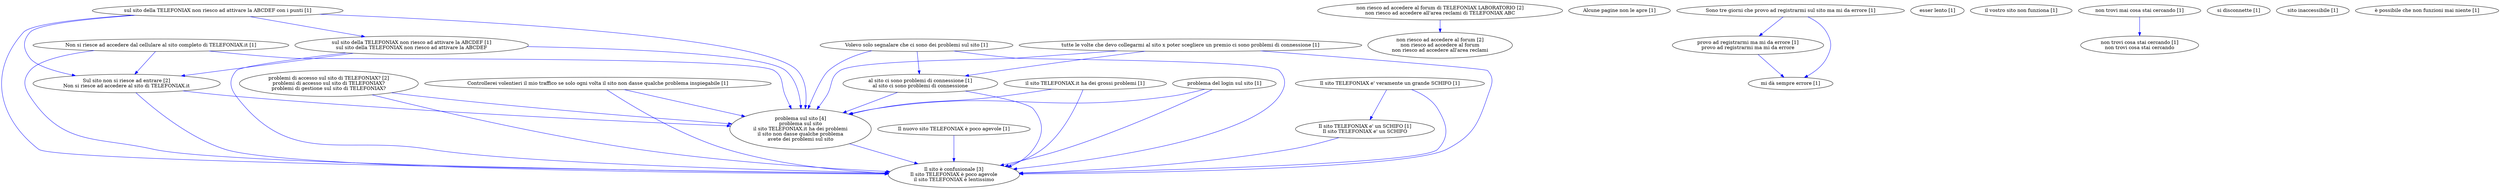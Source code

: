 digraph collapsedGraph {
"problema sul sito [4]\nproblema sul sito\nil sito TELEFONIAX.it ha dei problemi\nil sito non dasse qualche problema\navete dei problemi sul sito""Il sito è confusionale [3]\nIl sito TELEFONIAX è poco agevole\nil sito TELEFONIAX è lentissimo""problemi di accesso sul sito di TELEFONIAX? [2]\nproblemi di accesso sul sito di TELEFONIAX?\nproblemi di gestione sul sito di TELEFONIAX?""Sul sito non si riesce ad entrare [2]\nNon si riesce ad accedere al sito di TELEFONIAX.it""non riesco ad accedere al forum di TELEFONIAX LABORATORIO [2]\nnon riesco ad accedere all'area reclami di TELEFONIAX ABC""non riesco ad accedere al forum [2]\nnon riesco ad accedere al forum\nnon riesco ad accedere all'area reclami""Alcune pagine non le apre [1]""Controllerei volentieri il mio traffico se solo ogni volta il sito non dasse qualche problema inspiegabile [1]""Il nuovo sito TELEFONIAX è poco agevole [1]""Il sito TELEFONIAX e' un SCHIFO [1]\nIl sito TELEFONIAX e' un SCHIFO""Il sito TELEFONIAX e' veramente un grande SCHIFO [1]""Non si riesce ad accedere dal cellulare al sito completo di TELEFONIAX.it [1]""provo ad registrarmi ma mi da errore [1]\nprovo ad registrarmi ma mi da errore""Sono tre giorni che provo ad registrarmi sul sito ma mi da errore [1]""Volevo solo segnalare che ci sono dei problemi sul sito [1]""esser lento [1]""il sito TELEFONIAX.it ha dei grossi problemi [1]""il vostro sito non funziona [1]""mi dà sempre errore [1]""non trovi cosa stai cercando [1]\nnon trovi cosa stai cercando""non trovi mai cosa stai cercando [1]""problema del login sul sito [1]""si disconnette [1]""sito inaccessibile [1]""sul sito della TELEFONIAX non riesco ad attivare la ABCDEF [1]\nsul sito della TELEFONIAX non riesco ad attivare la ABCDEF""sul sito della TELEFONIAX non riesco ad attivare la ABCDEF con i punti [1]""al sito ci sono problemi di connessione [1]\nal sito ci sono problemi di connessione""tutte le volte che devo collegarmi al sito x poter scegliere un premio ci sono problemi di connessione [1]""è possibile che non funzioni mai niente [1]""al sito ci sono problemi di connessione [1]\nal sito ci sono problemi di connessione" -> "problema sul sito [4]\nproblema sul sito\nil sito TELEFONIAX.it ha dei problemi\nil sito non dasse qualche problema\navete dei problemi sul sito" [color=blue]
"problema del login sul sito [1]" -> "Il sito è confusionale [3]\nIl sito TELEFONIAX è poco agevole\nil sito TELEFONIAX è lentissimo" [color=blue]
"problema del login sul sito [1]" -> "problema sul sito [4]\nproblema sul sito\nil sito TELEFONIAX.it ha dei problemi\nil sito non dasse qualche problema\navete dei problemi sul sito" [color=blue]
"tutte le volte che devo collegarmi al sito x poter scegliere un premio ci sono problemi di connessione [1]" -> "Il sito è confusionale [3]\nIl sito TELEFONIAX è poco agevole\nil sito TELEFONIAX è lentissimo" [color=blue]
"tutte le volte che devo collegarmi al sito x poter scegliere un premio ci sono problemi di connessione [1]" -> "problema sul sito [4]\nproblema sul sito\nil sito TELEFONIAX.it ha dei problemi\nil sito non dasse qualche problema\navete dei problemi sul sito" [color=blue]
"Sono tre giorni che provo ad registrarmi sul sito ma mi da errore [1]" -> "mi dà sempre errore [1]" [color=blue]
"al sito ci sono problemi di connessione [1]\nal sito ci sono problemi di connessione" -> "Il sito è confusionale [3]\nIl sito TELEFONIAX è poco agevole\nil sito TELEFONIAX è lentissimo" [color=blue]
"il sito TELEFONIAX.it ha dei grossi problemi [1]" -> "problema sul sito [4]\nproblema sul sito\nil sito TELEFONIAX.it ha dei problemi\nil sito non dasse qualche problema\navete dei problemi sul sito" [color=blue]
"il sito TELEFONIAX.it ha dei grossi problemi [1]" -> "Il sito è confusionale [3]\nIl sito TELEFONIAX è poco agevole\nil sito TELEFONIAX è lentissimo" [color=blue]
"provo ad registrarmi ma mi da errore [1]\nprovo ad registrarmi ma mi da errore" -> "mi dà sempre errore [1]" [color=blue]
"problema sul sito [4]\nproblema sul sito\nil sito TELEFONIAX.it ha dei problemi\nil sito non dasse qualche problema\navete dei problemi sul sito" -> "Il sito è confusionale [3]\nIl sito TELEFONIAX è poco agevole\nil sito TELEFONIAX è lentissimo" [color=blue]
"Sul sito non si riesce ad entrare [2]\nNon si riesce ad accedere al sito di TELEFONIAX.it" -> "Il sito è confusionale [3]\nIl sito TELEFONIAX è poco agevole\nil sito TELEFONIAX è lentissimo" [color=blue]
"Sul sito non si riesce ad entrare [2]\nNon si riesce ad accedere al sito di TELEFONIAX.it" -> "problema sul sito [4]\nproblema sul sito\nil sito TELEFONIAX.it ha dei problemi\nil sito non dasse qualche problema\navete dei problemi sul sito" [color=blue]
"Volevo solo segnalare che ci sono dei problemi sul sito [1]" -> "problema sul sito [4]\nproblema sul sito\nil sito TELEFONIAX.it ha dei problemi\nil sito non dasse qualche problema\navete dei problemi sul sito" [color=blue]
"Controllerei volentieri il mio traffico se solo ogni volta il sito non dasse qualche problema inspiegabile [1]" -> "Il sito è confusionale [3]\nIl sito TELEFONIAX è poco agevole\nil sito TELEFONIAX è lentissimo" [color=blue]
"Volevo solo segnalare che ci sono dei problemi sul sito [1]" -> "Il sito è confusionale [3]\nIl sito TELEFONIAX è poco agevole\nil sito TELEFONIAX è lentissimo" [color=blue]
"Non si riesce ad accedere dal cellulare al sito completo di TELEFONIAX.it [1]" -> "problema sul sito [4]\nproblema sul sito\nil sito TELEFONIAX.it ha dei problemi\nil sito non dasse qualche problema\navete dei problemi sul sito" [color=blue]
"Non si riesce ad accedere dal cellulare al sito completo di TELEFONIAX.it [1]" -> "Sul sito non si riesce ad entrare [2]\nNon si riesce ad accedere al sito di TELEFONIAX.it" [color=blue]
"Il sito TELEFONIAX e' veramente un grande SCHIFO [1]" -> "Il sito è confusionale [3]\nIl sito TELEFONIAX è poco agevole\nil sito TELEFONIAX è lentissimo" [color=blue]
"sul sito della TELEFONIAX non riesco ad attivare la ABCDEF con i punti [1]" -> "problema sul sito [4]\nproblema sul sito\nil sito TELEFONIAX.it ha dei problemi\nil sito non dasse qualche problema\navete dei problemi sul sito" [color=blue]
"problemi di accesso sul sito di TELEFONIAX? [2]\nproblemi di accesso sul sito di TELEFONIAX?\nproblemi di gestione sul sito di TELEFONIAX?" -> "Il sito è confusionale [3]\nIl sito TELEFONIAX è poco agevole\nil sito TELEFONIAX è lentissimo" [color=blue]
"problemi di accesso sul sito di TELEFONIAX? [2]\nproblemi di accesso sul sito di TELEFONIAX?\nproblemi di gestione sul sito di TELEFONIAX?" -> "problema sul sito [4]\nproblema sul sito\nil sito TELEFONIAX.it ha dei problemi\nil sito non dasse qualche problema\navete dei problemi sul sito" [color=blue]
"sul sito della TELEFONIAX non riesco ad attivare la ABCDEF con i punti [1]" -> "Sul sito non si riesce ad entrare [2]\nNon si riesce ad accedere al sito di TELEFONIAX.it" [color=blue]
"Il sito TELEFONIAX e' un SCHIFO [1]\nIl sito TELEFONIAX e' un SCHIFO" -> "Il sito è confusionale [3]\nIl sito TELEFONIAX è poco agevole\nil sito TELEFONIAX è lentissimo" [color=blue]
"sul sito della TELEFONIAX non riesco ad attivare la ABCDEF [1]\nsul sito della TELEFONIAX non riesco ad attivare la ABCDEF" -> "Sul sito non si riesce ad entrare [2]\nNon si riesce ad accedere al sito di TELEFONIAX.it" [color=blue]
"sul sito della TELEFONIAX non riesco ad attivare la ABCDEF [1]\nsul sito della TELEFONIAX non riesco ad attivare la ABCDEF" -> "problema sul sito [4]\nproblema sul sito\nil sito TELEFONIAX.it ha dei problemi\nil sito non dasse qualche problema\navete dei problemi sul sito" [color=blue]
"Volevo solo segnalare che ci sono dei problemi sul sito [1]" -> "al sito ci sono problemi di connessione [1]\nal sito ci sono problemi di connessione" [color=blue]
"Non si riesce ad accedere dal cellulare al sito completo di TELEFONIAX.it [1]" -> "Il sito è confusionale [3]\nIl sito TELEFONIAX è poco agevole\nil sito TELEFONIAX è lentissimo" [color=blue]
"sul sito della TELEFONIAX non riesco ad attivare la ABCDEF con i punti [1]" -> "Il sito è confusionale [3]\nIl sito TELEFONIAX è poco agevole\nil sito TELEFONIAX è lentissimo" [color=blue]
"non riesco ad accedere al forum di TELEFONIAX LABORATORIO [2]\nnon riesco ad accedere all'area reclami di TELEFONIAX ABC" -> "non riesco ad accedere al forum [2]\nnon riesco ad accedere al forum\nnon riesco ad accedere all'area reclami" [color=blue]
"sul sito della TELEFONIAX non riesco ad attivare la ABCDEF [1]\nsul sito della TELEFONIAX non riesco ad attivare la ABCDEF" -> "Il sito è confusionale [3]\nIl sito TELEFONIAX è poco agevole\nil sito TELEFONIAX è lentissimo" [color=blue]
"Il nuovo sito TELEFONIAX è poco agevole [1]" -> "Il sito è confusionale [3]\nIl sito TELEFONIAX è poco agevole\nil sito TELEFONIAX è lentissimo" [color=blue]
"Controllerei volentieri il mio traffico se solo ogni volta il sito non dasse qualche problema inspiegabile [1]" -> "problema sul sito [4]\nproblema sul sito\nil sito TELEFONIAX.it ha dei problemi\nil sito non dasse qualche problema\navete dei problemi sul sito" [color=blue]
"Il sito TELEFONIAX e' veramente un grande SCHIFO [1]" -> "Il sito TELEFONIAX e' un SCHIFO [1]\nIl sito TELEFONIAX e' un SCHIFO" [color=blue]
"Sono tre giorni che provo ad registrarmi sul sito ma mi da errore [1]" -> "provo ad registrarmi ma mi da errore [1]\nprovo ad registrarmi ma mi da errore" [color=blue]
"non trovi mai cosa stai cercando [1]" -> "non trovi cosa stai cercando [1]\nnon trovi cosa stai cercando" [color=blue]
"sul sito della TELEFONIAX non riesco ad attivare la ABCDEF con i punti [1]" -> "sul sito della TELEFONIAX non riesco ad attivare la ABCDEF [1]\nsul sito della TELEFONIAX non riesco ad attivare la ABCDEF" [color=blue]
"tutte le volte che devo collegarmi al sito x poter scegliere un premio ci sono problemi di connessione [1]" -> "al sito ci sono problemi di connessione [1]\nal sito ci sono problemi di connessione" [color=blue]
}